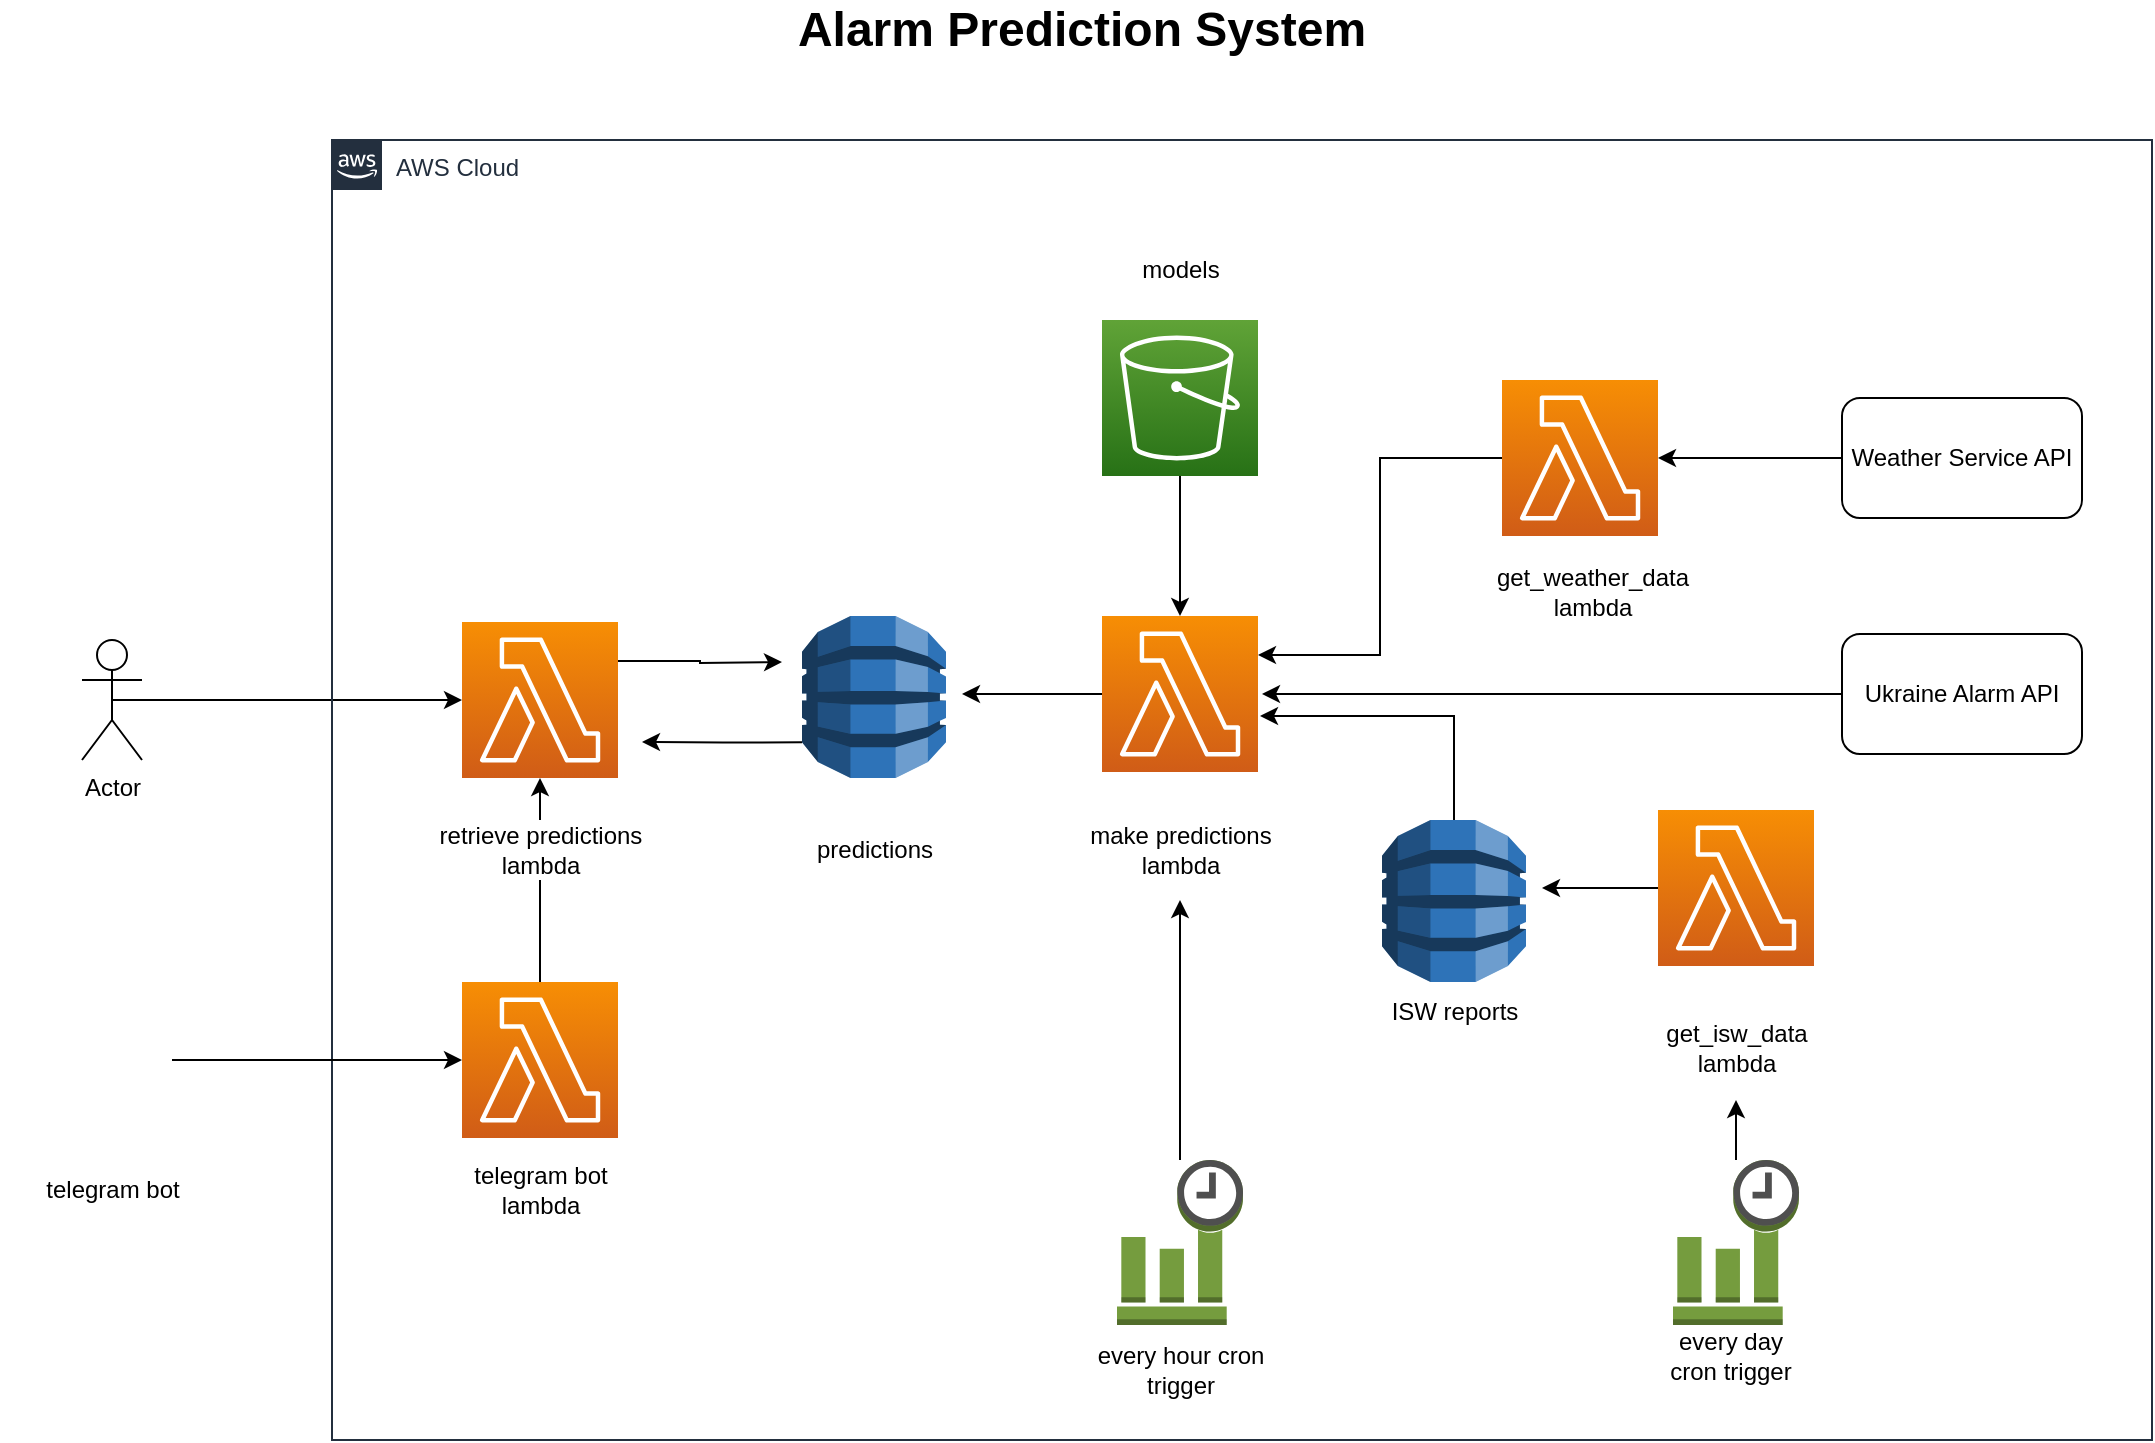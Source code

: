 <mxfile version="21.1.2" type="device">
  <diagram name="Сторінка-1" id="eL_lyKSOIFe58tnmok56">
    <mxGraphModel dx="1418" dy="828" grid="1" gridSize="10" guides="1" tooltips="1" connect="1" arrows="1" fold="1" page="1" pageScale="1" pageWidth="1169" pageHeight="827" math="0" shadow="0">
      <root>
        <mxCell id="0" />
        <mxCell id="1" parent="0" />
        <mxCell id="m1VRfFr5DhdenW-A5XZB-11" style="edgeStyle=orthogonalEdgeStyle;rounded=0;orthogonalLoop=1;jettySize=auto;html=1;exitX=1;exitY=0.25;exitDx=0;exitDy=0;exitPerimeter=0;" parent="1" source="m1VRfFr5DhdenW-A5XZB-1" edge="1">
          <mxGeometry relative="1" as="geometry">
            <mxPoint x="435" y="371" as="targetPoint" />
          </mxGeometry>
        </mxCell>
        <mxCell id="m1VRfFr5DhdenW-A5XZB-1" value="" style="sketch=0;points=[[0,0,0],[0.25,0,0],[0.5,0,0],[0.75,0,0],[1,0,0],[0,1,0],[0.25,1,0],[0.5,1,0],[0.75,1,0],[1,1,0],[0,0.25,0],[0,0.5,0],[0,0.75,0],[1,0.25,0],[1,0.5,0],[1,0.75,0]];outlineConnect=0;fontColor=#232F3E;gradientColor=#F78E04;gradientDirection=north;fillColor=#D05C17;strokeColor=#ffffff;dashed=0;verticalLabelPosition=bottom;verticalAlign=top;align=center;html=1;fontSize=12;fontStyle=0;aspect=fixed;shape=mxgraph.aws4.resourceIcon;resIcon=mxgraph.aws4.lambda;" parent="1" vertex="1">
          <mxGeometry x="275" y="351" width="78" height="78" as="geometry" />
        </mxCell>
        <mxCell id="m1VRfFr5DhdenW-A5XZB-5" style="edgeStyle=orthogonalEdgeStyle;rounded=0;orthogonalLoop=1;jettySize=auto;html=1;exitX=0.5;exitY=0.5;exitDx=0;exitDy=0;exitPerimeter=0;entryX=0;entryY=0.5;entryDx=0;entryDy=0;entryPerimeter=0;" parent="1" source="m1VRfFr5DhdenW-A5XZB-2" target="m1VRfFr5DhdenW-A5XZB-1" edge="1">
          <mxGeometry relative="1" as="geometry" />
        </mxCell>
        <mxCell id="m1VRfFr5DhdenW-A5XZB-2" value="Actor" style="shape=umlActor;verticalLabelPosition=bottom;verticalAlign=top;html=1;outlineConnect=0;" parent="1" vertex="1">
          <mxGeometry x="85" y="360" width="30" height="60" as="geometry" />
        </mxCell>
        <mxCell id="m1VRfFr5DhdenW-A5XZB-12" style="edgeStyle=orthogonalEdgeStyle;rounded=0;orthogonalLoop=1;jettySize=auto;html=1;exitX=0;exitY=0.78;exitDx=0;exitDy=0;exitPerimeter=0;" parent="1" source="m1VRfFr5DhdenW-A5XZB-7" edge="1">
          <mxGeometry relative="1" as="geometry">
            <mxPoint x="365" y="411" as="targetPoint" />
          </mxGeometry>
        </mxCell>
        <mxCell id="m1VRfFr5DhdenW-A5XZB-7" value="" style="outlineConnect=0;dashed=0;verticalLabelPosition=bottom;verticalAlign=top;align=center;html=1;shape=mxgraph.aws3.dynamo_db;fillColor=#2E73B8;gradientColor=none;" parent="1" vertex="1">
          <mxGeometry x="445" y="348" width="72" height="81" as="geometry" />
        </mxCell>
        <mxCell id="m1VRfFr5DhdenW-A5XZB-8" value="predictions" style="text;html=1;strokeColor=none;fillColor=none;align=center;verticalAlign=middle;whiteSpace=wrap;rounded=0;" parent="1" vertex="1">
          <mxGeometry x="425.5" y="450" width="111" height="30" as="geometry" />
        </mxCell>
        <mxCell id="m1VRfFr5DhdenW-A5XZB-15" style="edgeStyle=orthogonalEdgeStyle;rounded=0;orthogonalLoop=1;jettySize=auto;html=1;exitX=0;exitY=0.5;exitDx=0;exitDy=0;exitPerimeter=0;" parent="1" source="m1VRfFr5DhdenW-A5XZB-13" edge="1">
          <mxGeometry relative="1" as="geometry">
            <mxPoint x="525" y="387" as="targetPoint" />
          </mxGeometry>
        </mxCell>
        <mxCell id="m1VRfFr5DhdenW-A5XZB-13" value="" style="sketch=0;points=[[0,0,0],[0.25,0,0],[0.5,0,0],[0.75,0,0],[1,0,0],[0,1,0],[0.25,1,0],[0.5,1,0],[0.75,1,0],[1,1,0],[0,0.25,0],[0,0.5,0],[0,0.75,0],[1,0.25,0],[1,0.5,0],[1,0.75,0]];outlineConnect=0;fontColor=#232F3E;gradientColor=#F78E04;gradientDirection=north;fillColor=#D05C17;strokeColor=#ffffff;dashed=0;verticalLabelPosition=bottom;verticalAlign=top;align=center;html=1;fontSize=12;fontStyle=0;aspect=fixed;shape=mxgraph.aws4.resourceIcon;resIcon=mxgraph.aws4.lambda;" parent="1" vertex="1">
          <mxGeometry x="595" y="348" width="78" height="78" as="geometry" />
        </mxCell>
        <mxCell id="m1VRfFr5DhdenW-A5XZB-14" value="make predictions lambda" style="text;html=1;strokeColor=none;fillColor=none;align=center;verticalAlign=middle;whiteSpace=wrap;rounded=0;" parent="1" vertex="1">
          <mxGeometry x="578.5" y="450" width="111" height="30" as="geometry" />
        </mxCell>
        <mxCell id="m1VRfFr5DhdenW-A5XZB-17" style="edgeStyle=orthogonalEdgeStyle;rounded=0;orthogonalLoop=1;jettySize=auto;html=1;entryX=0.5;entryY=0;entryDx=0;entryDy=0;entryPerimeter=0;" parent="1" source="m1VRfFr5DhdenW-A5XZB-16" target="m1VRfFr5DhdenW-A5XZB-13" edge="1">
          <mxGeometry relative="1" as="geometry" />
        </mxCell>
        <mxCell id="m1VRfFr5DhdenW-A5XZB-16" value="" style="sketch=0;points=[[0,0,0],[0.25,0,0],[0.5,0,0],[0.75,0,0],[1,0,0],[0,1,0],[0.25,1,0],[0.5,1,0],[0.75,1,0],[1,1,0],[0,0.25,0],[0,0.5,0],[0,0.75,0],[1,0.25,0],[1,0.5,0],[1,0.75,0]];outlineConnect=0;fontColor=#232F3E;gradientColor=#60A337;gradientDirection=north;fillColor=#277116;strokeColor=#ffffff;dashed=0;verticalLabelPosition=bottom;verticalAlign=top;align=center;html=1;fontSize=12;fontStyle=0;aspect=fixed;shape=mxgraph.aws4.resourceIcon;resIcon=mxgraph.aws4.s3;" parent="1" vertex="1">
          <mxGeometry x="595" y="200" width="78" height="78" as="geometry" />
        </mxCell>
        <mxCell id="m1VRfFr5DhdenW-A5XZB-18" value="models" style="text;html=1;strokeColor=none;fillColor=none;align=center;verticalAlign=middle;whiteSpace=wrap;rounded=0;" parent="1" vertex="1">
          <mxGeometry x="578.5" y="160" width="111" height="30" as="geometry" />
        </mxCell>
        <mxCell id="m1VRfFr5DhdenW-A5XZB-23" style="edgeStyle=orthogonalEdgeStyle;rounded=0;orthogonalLoop=1;jettySize=auto;html=1;exitX=0;exitY=0.5;exitDx=0;exitDy=0;exitPerimeter=0;entryX=1;entryY=0.25;entryDx=0;entryDy=0;entryPerimeter=0;" parent="1" source="m1VRfFr5DhdenW-A5XZB-19" target="m1VRfFr5DhdenW-A5XZB-13" edge="1">
          <mxGeometry relative="1" as="geometry" />
        </mxCell>
        <mxCell id="m1VRfFr5DhdenW-A5XZB-19" value="" style="sketch=0;points=[[0,0,0],[0.25,0,0],[0.5,0,0],[0.75,0,0],[1,0,0],[0,1,0],[0.25,1,0],[0.5,1,0],[0.75,1,0],[1,1,0],[0,0.25,0],[0,0.5,0],[0,0.75,0],[1,0.25,0],[1,0.5,0],[1,0.75,0]];outlineConnect=0;fontColor=#232F3E;gradientColor=#F78E04;gradientDirection=north;fillColor=#D05C17;strokeColor=#ffffff;dashed=0;verticalLabelPosition=bottom;verticalAlign=top;align=center;html=1;fontSize=12;fontStyle=0;aspect=fixed;shape=mxgraph.aws4.resourceIcon;resIcon=mxgraph.aws4.lambda;" parent="1" vertex="1">
          <mxGeometry x="795" y="230" width="78" height="78" as="geometry" />
        </mxCell>
        <mxCell id="m1VRfFr5DhdenW-A5XZB-26" style="edgeStyle=orthogonalEdgeStyle;rounded=0;orthogonalLoop=1;jettySize=auto;html=1;" parent="1" source="m1VRfFr5DhdenW-A5XZB-20" edge="1">
          <mxGeometry relative="1" as="geometry">
            <mxPoint x="815" y="484" as="targetPoint" />
          </mxGeometry>
        </mxCell>
        <mxCell id="m1VRfFr5DhdenW-A5XZB-20" value="" style="sketch=0;points=[[0,0,0],[0.25,0,0],[0.5,0,0],[0.75,0,0],[1,0,0],[0,1,0],[0.25,1,0],[0.5,1,0],[0.75,1,0],[1,1,0],[0,0.25,0],[0,0.5,0],[0,0.75,0],[1,0.25,0],[1,0.5,0],[1,0.75,0]];outlineConnect=0;fontColor=#232F3E;gradientColor=#F78E04;gradientDirection=north;fillColor=#D05C17;strokeColor=#ffffff;dashed=0;verticalLabelPosition=bottom;verticalAlign=top;align=center;html=1;fontSize=12;fontStyle=0;aspect=fixed;shape=mxgraph.aws4.resourceIcon;resIcon=mxgraph.aws4.lambda;" parent="1" vertex="1">
          <mxGeometry x="873" y="445" width="78" height="78" as="geometry" />
        </mxCell>
        <mxCell id="m1VRfFr5DhdenW-A5XZB-21" value="get_weather_data lambda" style="text;html=1;strokeColor=none;fillColor=none;align=center;verticalAlign=middle;whiteSpace=wrap;rounded=0;" parent="1" vertex="1">
          <mxGeometry x="785" y="321" width="111" height="30" as="geometry" />
        </mxCell>
        <mxCell id="m1VRfFr5DhdenW-A5XZB-22" value="get_isw_data lambda" style="text;html=1;strokeColor=none;fillColor=none;align=center;verticalAlign=middle;whiteSpace=wrap;rounded=0;" parent="1" vertex="1">
          <mxGeometry x="856.5" y="549" width="111" height="30" as="geometry" />
        </mxCell>
        <mxCell id="m1VRfFr5DhdenW-A5XZB-27" style="edgeStyle=orthogonalEdgeStyle;rounded=0;orthogonalLoop=1;jettySize=auto;html=1;exitX=0.5;exitY=0;exitDx=0;exitDy=0;exitPerimeter=0;entryX=1.013;entryY=0.641;entryDx=0;entryDy=0;entryPerimeter=0;" parent="1" source="m1VRfFr5DhdenW-A5XZB-25" target="m1VRfFr5DhdenW-A5XZB-13" edge="1">
          <mxGeometry relative="1" as="geometry" />
        </mxCell>
        <mxCell id="m1VRfFr5DhdenW-A5XZB-25" value="" style="outlineConnect=0;dashed=0;verticalLabelPosition=bottom;verticalAlign=top;align=center;html=1;shape=mxgraph.aws3.dynamo_db;fillColor=#2E73B8;gradientColor=none;" parent="1" vertex="1">
          <mxGeometry x="735" y="450" width="72" height="81" as="geometry" />
        </mxCell>
        <mxCell id="m1VRfFr5DhdenW-A5XZB-28" value="ISW reports" style="text;html=1;strokeColor=none;fillColor=none;align=center;verticalAlign=middle;whiteSpace=wrap;rounded=0;" parent="1" vertex="1">
          <mxGeometry x="715.5" y="531" width="111" height="30" as="geometry" />
        </mxCell>
        <mxCell id="m1VRfFr5DhdenW-A5XZB-32" style="edgeStyle=orthogonalEdgeStyle;rounded=0;orthogonalLoop=1;jettySize=auto;html=1;exitX=0;exitY=0.5;exitDx=0;exitDy=0;" parent="1" source="m1VRfFr5DhdenW-A5XZB-29" edge="1">
          <mxGeometry relative="1" as="geometry">
            <mxPoint x="675" y="387" as="targetPoint" />
          </mxGeometry>
        </mxCell>
        <mxCell id="m1VRfFr5DhdenW-A5XZB-29" value="Ukraine Alarm API" style="rounded=1;whiteSpace=wrap;html=1;" parent="1" vertex="1">
          <mxGeometry x="965" y="357" width="120" height="60" as="geometry" />
        </mxCell>
        <mxCell id="m1VRfFr5DhdenW-A5XZB-31" style="edgeStyle=orthogonalEdgeStyle;rounded=0;orthogonalLoop=1;jettySize=auto;html=1;exitX=0;exitY=0.5;exitDx=0;exitDy=0;entryX=1;entryY=0.5;entryDx=0;entryDy=0;entryPerimeter=0;" parent="1" source="m1VRfFr5DhdenW-A5XZB-30" target="m1VRfFr5DhdenW-A5XZB-19" edge="1">
          <mxGeometry relative="1" as="geometry" />
        </mxCell>
        <mxCell id="m1VRfFr5DhdenW-A5XZB-30" value="Weather Service API" style="rounded=1;whiteSpace=wrap;html=1;" parent="1" vertex="1">
          <mxGeometry x="965" y="239" width="120" height="60" as="geometry" />
        </mxCell>
        <mxCell id="m1VRfFr5DhdenW-A5XZB-35" style="edgeStyle=orthogonalEdgeStyle;rounded=0;orthogonalLoop=1;jettySize=auto;html=1;" parent="1" source="m1VRfFr5DhdenW-A5XZB-33" edge="1">
          <mxGeometry relative="1" as="geometry">
            <mxPoint x="634" y="490" as="targetPoint" />
          </mxGeometry>
        </mxCell>
        <mxCell id="m1VRfFr5DhdenW-A5XZB-33" value="" style="outlineConnect=0;dashed=0;verticalLabelPosition=bottom;verticalAlign=top;align=center;html=1;shape=mxgraph.aws3.event_time_based;fillColor=#759C3E;gradientColor=none;" parent="1" vertex="1">
          <mxGeometry x="602.5" y="620" width="63" height="82.5" as="geometry" />
        </mxCell>
        <mxCell id="m1VRfFr5DhdenW-A5XZB-36" style="edgeStyle=orthogonalEdgeStyle;rounded=0;orthogonalLoop=1;jettySize=auto;html=1;" parent="1" source="m1VRfFr5DhdenW-A5XZB-34" edge="1">
          <mxGeometry relative="1" as="geometry">
            <mxPoint x="912" y="590" as="targetPoint" />
          </mxGeometry>
        </mxCell>
        <mxCell id="m1VRfFr5DhdenW-A5XZB-34" value="" style="outlineConnect=0;dashed=0;verticalLabelPosition=bottom;verticalAlign=top;align=center;html=1;shape=mxgraph.aws3.event_time_based;fillColor=#759C3E;gradientColor=none;" parent="1" vertex="1">
          <mxGeometry x="880.5" y="620" width="63" height="82.5" as="geometry" />
        </mxCell>
        <mxCell id="m1VRfFr5DhdenW-A5XZB-37" value="every hour cron trigger" style="text;html=1;strokeColor=none;fillColor=none;align=center;verticalAlign=middle;whiteSpace=wrap;rounded=0;" parent="1" vertex="1">
          <mxGeometry x="578.5" y="710" width="111" height="30" as="geometry" />
        </mxCell>
        <mxCell id="m1VRfFr5DhdenW-A5XZB-38" value="every day &lt;br&gt;cron trigger" style="text;html=1;strokeColor=none;fillColor=none;align=center;verticalAlign=middle;whiteSpace=wrap;rounded=0;" parent="1" vertex="1">
          <mxGeometry x="854" y="702.5" width="111" height="30" as="geometry" />
        </mxCell>
        <mxCell id="m1VRfFr5DhdenW-A5XZB-40" value="&lt;b&gt;&lt;font style=&quot;font-size: 24px;&quot;&gt;Alarm Prediction System&lt;/font&gt;&lt;/b&gt;" style="text;html=1;strokeColor=none;fillColor=none;align=center;verticalAlign=middle;whiteSpace=wrap;rounded=0;" parent="1" vertex="1">
          <mxGeometry x="403" y="40" width="363.5" height="30" as="geometry" />
        </mxCell>
        <mxCell id="m1VRfFr5DhdenW-A5XZB-41" value="AWS Cloud" style="points=[[0,0],[0.25,0],[0.5,0],[0.75,0],[1,0],[1,0.25],[1,0.5],[1,0.75],[1,1],[0.75,1],[0.5,1],[0.25,1],[0,1],[0,0.75],[0,0.5],[0,0.25]];outlineConnect=0;gradientColor=none;html=1;whiteSpace=wrap;fontSize=12;fontStyle=0;container=1;pointerEvents=0;collapsible=0;recursiveResize=0;shape=mxgraph.aws4.group;grIcon=mxgraph.aws4.group_aws_cloud_alt;strokeColor=#232F3E;fillColor=none;verticalAlign=top;align=left;spacingLeft=30;fontColor=#232F3E;dashed=0;" parent="1" vertex="1">
          <mxGeometry x="210" y="110" width="910" height="650" as="geometry" />
        </mxCell>
        <mxCell id="m1VRfFr5DhdenW-A5XZB-42" value="" style="sketch=0;points=[[0,0,0],[0.25,0,0],[0.5,0,0],[0.75,0,0],[1,0,0],[0,1,0],[0.25,1,0],[0.5,1,0],[0.75,1,0],[1,1,0],[0,0.25,0],[0,0.5,0],[0,0.75,0],[1,0.25,0],[1,0.5,0],[1,0.75,0]];outlineConnect=0;fontColor=#232F3E;gradientColor=#F78E04;gradientDirection=north;fillColor=#D05C17;strokeColor=#ffffff;dashed=0;verticalLabelPosition=bottom;verticalAlign=top;align=center;html=1;fontSize=12;fontStyle=0;aspect=fixed;shape=mxgraph.aws4.resourceIcon;resIcon=mxgraph.aws4.lambda;" parent="m1VRfFr5DhdenW-A5XZB-41" vertex="1">
          <mxGeometry x="65" y="421" width="78" height="78" as="geometry" />
        </mxCell>
        <mxCell id="m1VRfFr5DhdenW-A5XZB-46" value="telegram bot lambda" style="text;html=1;strokeColor=none;fillColor=default;align=center;verticalAlign=middle;whiteSpace=wrap;rounded=0;" parent="m1VRfFr5DhdenW-A5XZB-41" vertex="1">
          <mxGeometry x="48.5" y="510" width="111" height="30" as="geometry" />
        </mxCell>
        <mxCell id="m1VRfFr5DhdenW-A5XZB-45" style="edgeStyle=orthogonalEdgeStyle;rounded=0;orthogonalLoop=1;jettySize=auto;html=1;entryX=0.5;entryY=1;entryDx=0;entryDy=0;entryPerimeter=0;" parent="1" source="m1VRfFr5DhdenW-A5XZB-42" target="m1VRfFr5DhdenW-A5XZB-1" edge="1">
          <mxGeometry relative="1" as="geometry">
            <Array as="points">
              <mxPoint x="314" y="480" />
              <mxPoint x="314" y="480" />
            </Array>
          </mxGeometry>
        </mxCell>
        <mxCell id="m1VRfFr5DhdenW-A5XZB-4" value="retrieve predictions lambda" style="text;html=1;strokeColor=none;fillColor=default;align=center;verticalAlign=middle;whiteSpace=wrap;rounded=0;" parent="1" vertex="1">
          <mxGeometry x="258.5" y="450" width="111" height="30" as="geometry" />
        </mxCell>
        <mxCell id="m1VRfFr5DhdenW-A5XZB-49" style="edgeStyle=orthogonalEdgeStyle;rounded=0;orthogonalLoop=1;jettySize=auto;html=1;" parent="1" source="m1VRfFr5DhdenW-A5XZB-48" target="m1VRfFr5DhdenW-A5XZB-42" edge="1">
          <mxGeometry relative="1" as="geometry" />
        </mxCell>
        <mxCell id="m1VRfFr5DhdenW-A5XZB-48" value="" style="shape=image;verticalLabelPosition=bottom;labelBackgroundColor=default;verticalAlign=top;aspect=fixed;imageAspect=0;image=https://www.freeiconspng.com/thumbs/telegram-icon/telegram-icon-7.png;" parent="1" vertex="1">
          <mxGeometry x="70" y="540" width="60" height="60" as="geometry" />
        </mxCell>
        <mxCell id="m1VRfFr5DhdenW-A5XZB-50" value="telegram bot" style="text;html=1;strokeColor=none;fillColor=default;align=center;verticalAlign=middle;whiteSpace=wrap;rounded=0;" parent="1" vertex="1">
          <mxGeometry x="44.5" y="620" width="111" height="30" as="geometry" />
        </mxCell>
      </root>
    </mxGraphModel>
  </diagram>
</mxfile>

